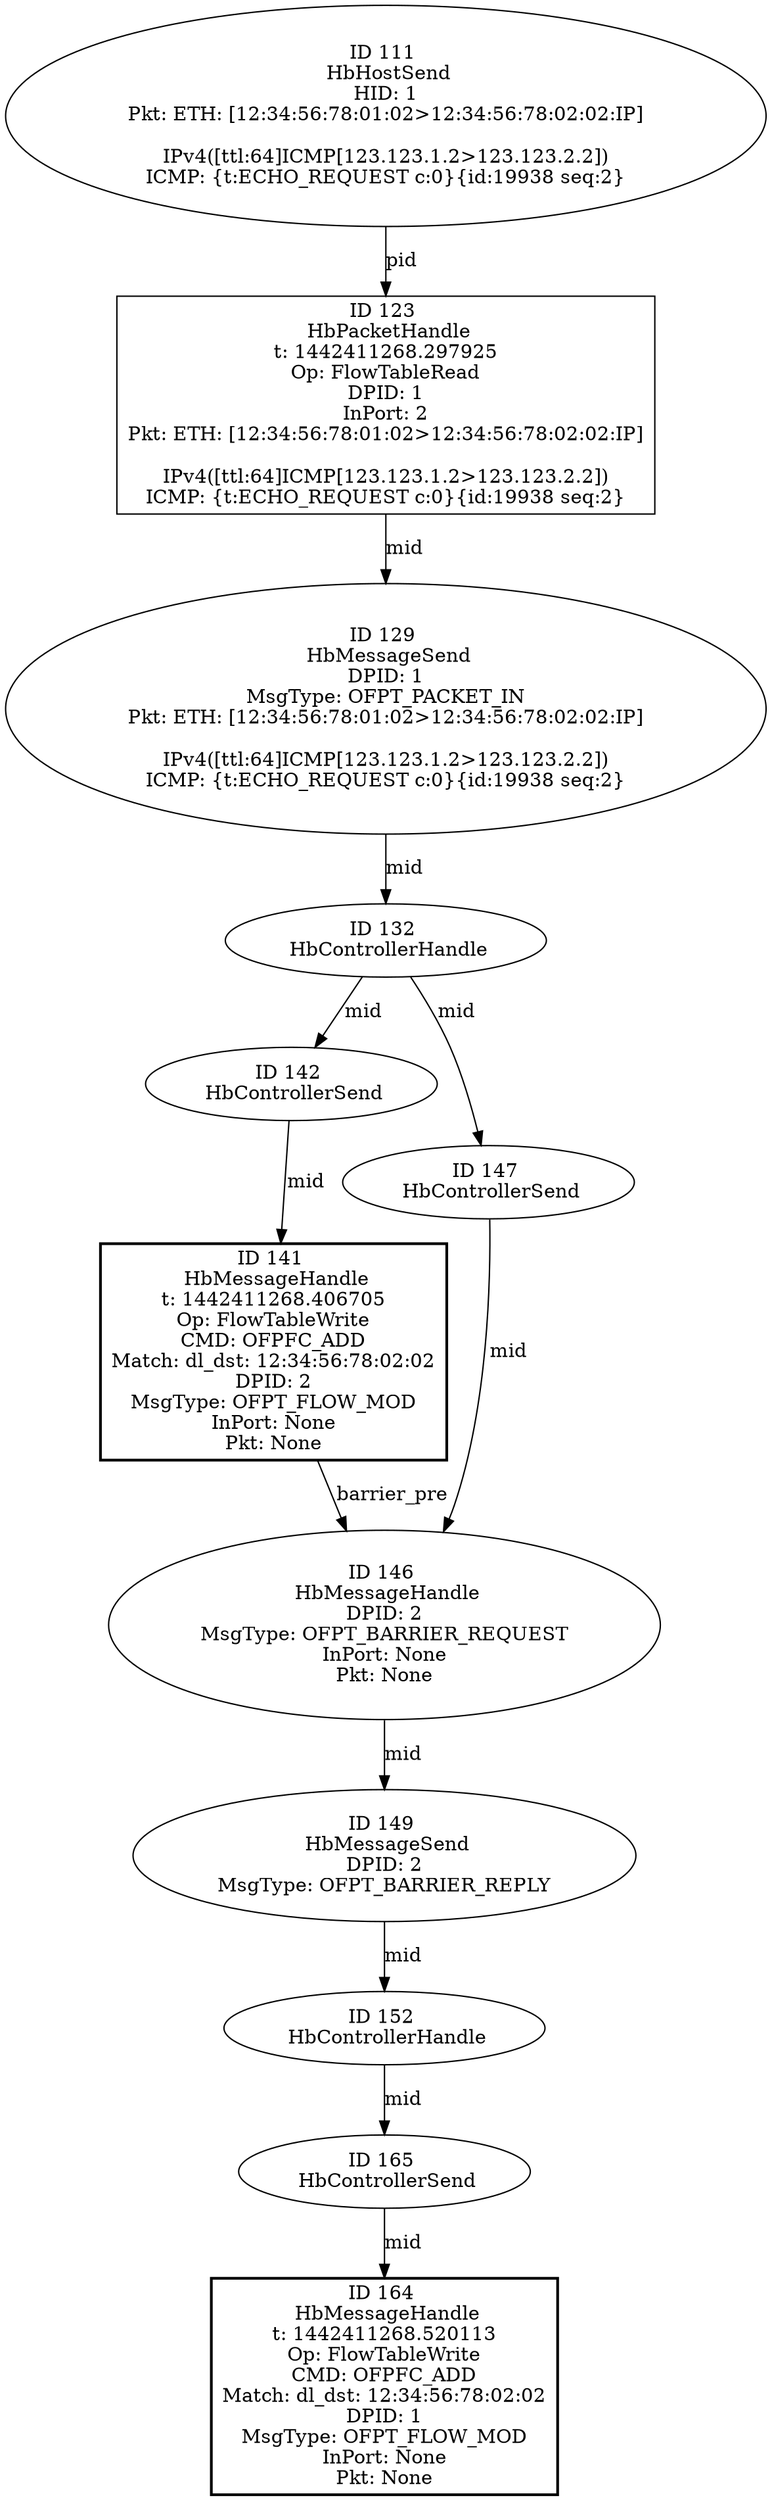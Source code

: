 strict digraph G {
129 [shape=oval, event=<hb_events.HbMessageSend object at 0x1089d8bd0>, label="ID 129 
 HbMessageSend
DPID: 1
MsgType: OFPT_PACKET_IN
Pkt: ETH: [12:34:56:78:01:02>12:34:56:78:02:02:IP]

IPv4([ttl:64]ICMP[123.123.1.2>123.123.2.2])
ICMP: {t:ECHO_REQUEST c:0}{id:19938 seq:2}"];
132 [shape=oval, event=<hb_events.HbControllerHandle object at 0x1089d8c10>, label="ID 132 
 HbControllerHandle"];
165 [shape=oval, event=<hb_events.HbControllerSend object at 0x1089e8250>, label="ID 165 
 HbControllerSend"];
141 [event=<hb_events.HbMessageHandle object at 0x1089e02d0>, shape=box, style=bold, label="ID 141 
 HbMessageHandle
t: 1442411268.406705
Op: FlowTableWrite
CMD: OFPFC_ADD
Match: dl_dst: 12:34:56:78:02:02
DPID: 2
MsgType: OFPT_FLOW_MOD
InPort: None
Pkt: None"];
142 [shape=oval, event=<hb_events.HbControllerSend object at 0x1089e0110>, label="ID 142 
 HbControllerSend"];
111 [shape=oval, event=<hb_events.HbHostSend object at 0x1089d1410>, label="ID 111 
 HbHostSend
HID: 1
Pkt: ETH: [12:34:56:78:01:02>12:34:56:78:02:02:IP]

IPv4([ttl:64]ICMP[123.123.1.2>123.123.2.2])
ICMP: {t:ECHO_REQUEST c:0}{id:19938 seq:2}"];
146 [shape=oval, event=<hb_events.HbMessageHandle object at 0x1089e01d0>, label="ID 146 
 HbMessageHandle
DPID: 2
MsgType: OFPT_BARRIER_REQUEST
InPort: None
Pkt: None"];
147 [shape=oval, event=<hb_events.HbControllerSend object at 0x1089e0390>, label="ID 147 
 HbControllerSend"];
149 [shape=oval, event=<hb_events.HbMessageSend object at 0x1089e04d0>, label="ID 149 
 HbMessageSend
DPID: 2
MsgType: OFPT_BARRIER_REPLY"];
152 [shape=oval, event=<hb_events.HbControllerHandle object at 0x1089e0490>, label="ID 152 
 HbControllerHandle"];
164 [event=<hb_events.HbMessageHandle object at 0x1089e8410>, shape=box, style=bold, label="ID 164 
 HbMessageHandle
t: 1442411268.520113
Op: FlowTableWrite
CMD: OFPFC_ADD
Match: dl_dst: 12:34:56:78:02:02
DPID: 1
MsgType: OFPT_FLOW_MOD
InPort: None
Pkt: None"];
123 [shape=box, event=<hb_events.HbPacketHandle object at 0x1089d82d0>, label="ID 123 
 HbPacketHandle
t: 1442411268.297925
Op: FlowTableRead
DPID: 1
InPort: 2
Pkt: ETH: [12:34:56:78:01:02>12:34:56:78:02:02:IP]

IPv4([ttl:64]ICMP[123.123.1.2>123.123.2.2])
ICMP: {t:ECHO_REQUEST c:0}{id:19938 seq:2}"];
129 -> 132  [rel=mid, label=mid];
132 -> 147  [rel=mid, label=mid];
132 -> 142  [rel=mid, label=mid];
165 -> 164  [rel=mid, label=mid];
141 -> 146  [rel=barrier_pre, label=barrier_pre];
142 -> 141  [rel=mid, label=mid];
111 -> 123  [rel=pid, label=pid];
146 -> 149  [rel=mid, label=mid];
147 -> 146  [rel=mid, label=mid];
149 -> 152  [rel=mid, label=mid];
152 -> 165  [rel=mid, label=mid];
123 -> 129  [rel=mid, label=mid];
}
